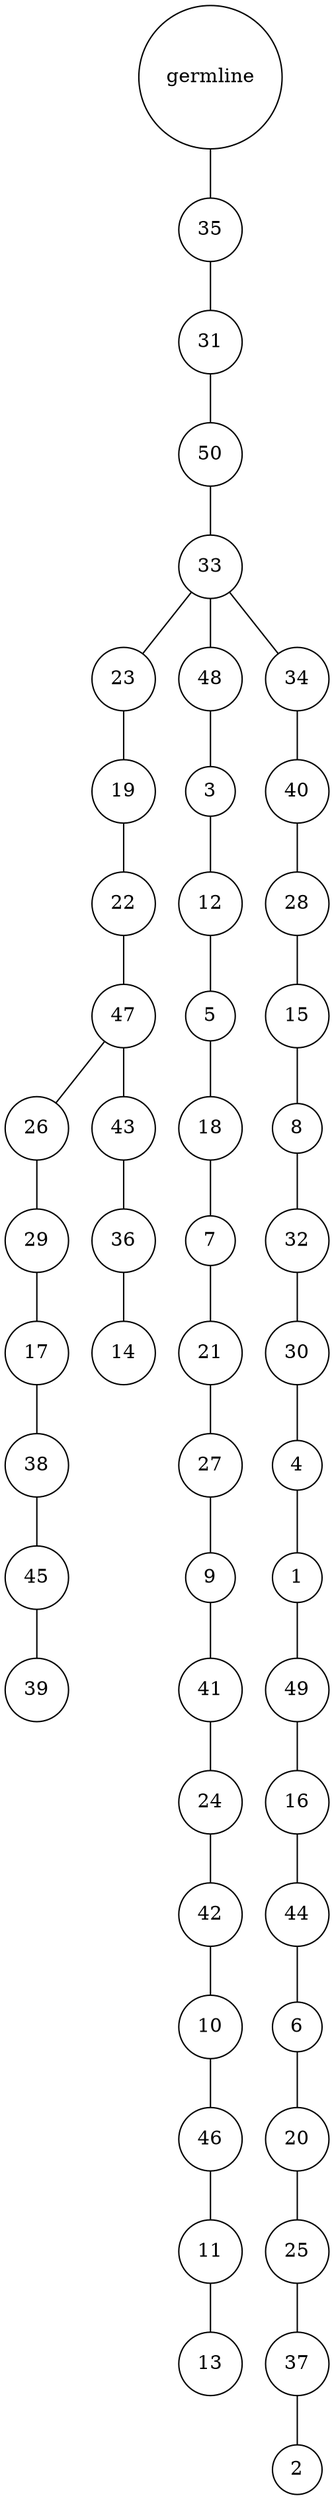 graph {
	rankdir=UD;
	splines=line;
	node [shape=circle]
	"0x7f4bb17c3c40" [label="germline"];
	"0x7f4bb17c3c70" [label="35"];
	"0x7f4bb17c3c40" -- "0x7f4bb17c3c70" ;
	"0x7f4bb17c3ca0" [label="31"];
	"0x7f4bb17c3c70" -- "0x7f4bb17c3ca0" ;
	"0x7f4bb17c3cd0" [label="50"];
	"0x7f4bb17c3ca0" -- "0x7f4bb17c3cd0" ;
	"0x7f4bb17c3d00" [label="33"];
	"0x7f4bb17c3cd0" -- "0x7f4bb17c3d00" ;
	"0x7f4bb17c3d30" [label="23"];
	"0x7f4bb17c3d00" -- "0x7f4bb17c3d30" ;
	"0x7f4bb17c3d60" [label="19"];
	"0x7f4bb17c3d30" -- "0x7f4bb17c3d60" ;
	"0x7f4bb17c3d90" [label="22"];
	"0x7f4bb17c3d60" -- "0x7f4bb17c3d90" ;
	"0x7f4bb17c3dc0" [label="47"];
	"0x7f4bb17c3d90" -- "0x7f4bb17c3dc0" ;
	"0x7f4bb17c3df0" [label="26"];
	"0x7f4bb17c3dc0" -- "0x7f4bb17c3df0" ;
	"0x7f4bb17c3e20" [label="29"];
	"0x7f4bb17c3df0" -- "0x7f4bb17c3e20" ;
	"0x7f4bb17c3e50" [label="17"];
	"0x7f4bb17c3e20" -- "0x7f4bb17c3e50" ;
	"0x7f4bb17c3e80" [label="38"];
	"0x7f4bb17c3e50" -- "0x7f4bb17c3e80" ;
	"0x7f4bb17c3eb0" [label="45"];
	"0x7f4bb17c3e80" -- "0x7f4bb17c3eb0" ;
	"0x7f4bb17c3ee0" [label="39"];
	"0x7f4bb17c3eb0" -- "0x7f4bb17c3ee0" ;
	"0x7f4bb17c3f10" [label="43"];
	"0x7f4bb17c3dc0" -- "0x7f4bb17c3f10" ;
	"0x7f4bb17c3f40" [label="36"];
	"0x7f4bb17c3f10" -- "0x7f4bb17c3f40" ;
	"0x7f4bb17c3f70" [label="14"];
	"0x7f4bb17c3f40" -- "0x7f4bb17c3f70" ;
	"0x7f4bb17c3fa0" [label="48"];
	"0x7f4bb17c3d00" -- "0x7f4bb17c3fa0" ;
	"0x7f4bb17c3fd0" [label="3"];
	"0x7f4bb17c3fa0" -- "0x7f4bb17c3fd0" ;
	"0x7f4bb17ce040" [label="12"];
	"0x7f4bb17c3fd0" -- "0x7f4bb17ce040" ;
	"0x7f4bb17ce070" [label="5"];
	"0x7f4bb17ce040" -- "0x7f4bb17ce070" ;
	"0x7f4bb17ce0a0" [label="18"];
	"0x7f4bb17ce070" -- "0x7f4bb17ce0a0" ;
	"0x7f4bb17ce0d0" [label="7"];
	"0x7f4bb17ce0a0" -- "0x7f4bb17ce0d0" ;
	"0x7f4bb17ce100" [label="21"];
	"0x7f4bb17ce0d0" -- "0x7f4bb17ce100" ;
	"0x7f4bb17ce130" [label="27"];
	"0x7f4bb17ce100" -- "0x7f4bb17ce130" ;
	"0x7f4bb17ce160" [label="9"];
	"0x7f4bb17ce130" -- "0x7f4bb17ce160" ;
	"0x7f4bb17ce190" [label="41"];
	"0x7f4bb17ce160" -- "0x7f4bb17ce190" ;
	"0x7f4bb17ce1c0" [label="24"];
	"0x7f4bb17ce190" -- "0x7f4bb17ce1c0" ;
	"0x7f4bb17ce1f0" [label="42"];
	"0x7f4bb17ce1c0" -- "0x7f4bb17ce1f0" ;
	"0x7f4bb17ce220" [label="10"];
	"0x7f4bb17ce1f0" -- "0x7f4bb17ce220" ;
	"0x7f4bb17ce250" [label="46"];
	"0x7f4bb17ce220" -- "0x7f4bb17ce250" ;
	"0x7f4bb17ce280" [label="11"];
	"0x7f4bb17ce250" -- "0x7f4bb17ce280" ;
	"0x7f4bb17ce2b0" [label="13"];
	"0x7f4bb17ce280" -- "0x7f4bb17ce2b0" ;
	"0x7f4bb17ce2e0" [label="34"];
	"0x7f4bb17c3d00" -- "0x7f4bb17ce2e0" ;
	"0x7f4bb17ce310" [label="40"];
	"0x7f4bb17ce2e0" -- "0x7f4bb17ce310" ;
	"0x7f4bb17ce340" [label="28"];
	"0x7f4bb17ce310" -- "0x7f4bb17ce340" ;
	"0x7f4bb17ce370" [label="15"];
	"0x7f4bb17ce340" -- "0x7f4bb17ce370" ;
	"0x7f4bb17ce3a0" [label="8"];
	"0x7f4bb17ce370" -- "0x7f4bb17ce3a0" ;
	"0x7f4bb17ce3d0" [label="32"];
	"0x7f4bb17ce3a0" -- "0x7f4bb17ce3d0" ;
	"0x7f4bb17ce400" [label="30"];
	"0x7f4bb17ce3d0" -- "0x7f4bb17ce400" ;
	"0x7f4bb17ce430" [label="4"];
	"0x7f4bb17ce400" -- "0x7f4bb17ce430" ;
	"0x7f4bb17ce460" [label="1"];
	"0x7f4bb17ce430" -- "0x7f4bb17ce460" ;
	"0x7f4bb17ce490" [label="49"];
	"0x7f4bb17ce460" -- "0x7f4bb17ce490" ;
	"0x7f4bb17ce4c0" [label="16"];
	"0x7f4bb17ce490" -- "0x7f4bb17ce4c0" ;
	"0x7f4bb17ce4f0" [label="44"];
	"0x7f4bb17ce4c0" -- "0x7f4bb17ce4f0" ;
	"0x7f4bb17ce520" [label="6"];
	"0x7f4bb17ce4f0" -- "0x7f4bb17ce520" ;
	"0x7f4bb17ce550" [label="20"];
	"0x7f4bb17ce520" -- "0x7f4bb17ce550" ;
	"0x7f4bb17ce580" [label="25"];
	"0x7f4bb17ce550" -- "0x7f4bb17ce580" ;
	"0x7f4bb17ce5b0" [label="37"];
	"0x7f4bb17ce580" -- "0x7f4bb17ce5b0" ;
	"0x7f4bb17ce5e0" [label="2"];
	"0x7f4bb17ce5b0" -- "0x7f4bb17ce5e0" ;
}
